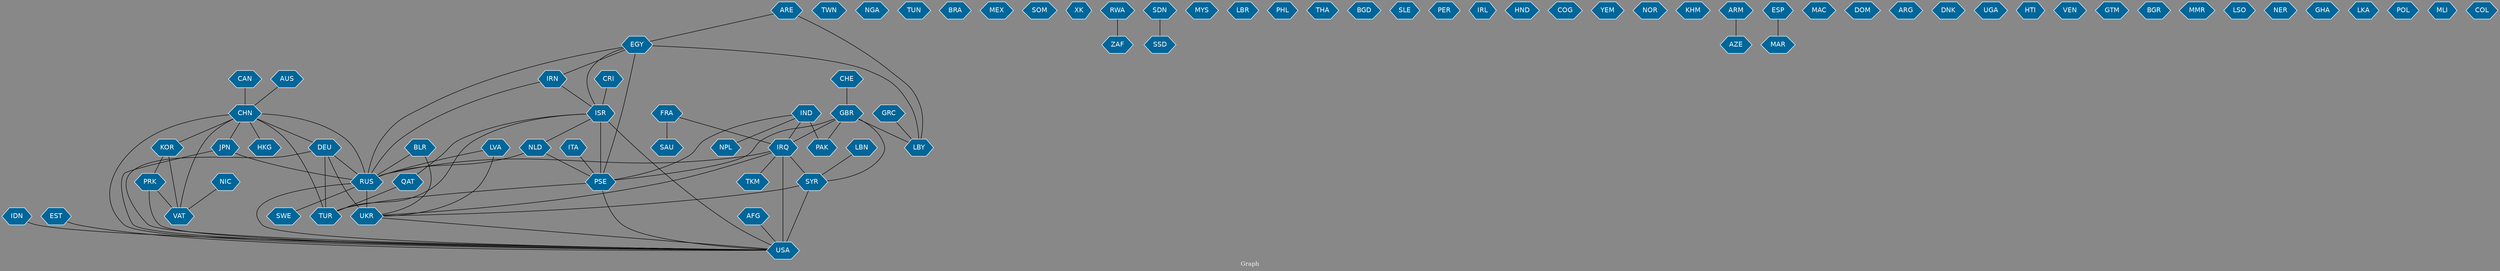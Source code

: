 // Countries together in item graph
graph {
	graph [bgcolor="#888888" fontcolor=white fontsize=12 label="Graph" outputorder=edgesfirst overlap=prism]
	node [color=white fillcolor="#006699" fontcolor=white fontname=Helvetica shape=hexagon style=filled]
	edge [arrowhead=open color=black fontcolor=white fontname=Courier fontsize=12]
		EGY [label=EGY]
		GBR [label=GBR]
		PSE [label=PSE]
		UKR [label=UKR]
		ISR [label=ISR]
		TWN [label=TWN]
		CHN [label=CHN]
		SYR [label=SYR]
		IND [label=IND]
		IRQ [label=IRQ]
		NGA [label=NGA]
		JPN [label=JPN]
		NPL [label=NPL]
		USA [label=USA]
		RUS [label=RUS]
		FRA [label=FRA]
		TUN [label=TUN]
		BRA [label=BRA]
		MEX [label=MEX]
		AFG [label=AFG]
		SOM [label=SOM]
		NLD [label=NLD]
		IRN [label=IRN]
		VAT [label=VAT]
		XK [label=XK]
		ZAF [label=ZAF]
		DEU [label=DEU]
		KOR [label=KOR]
		SSD [label=SSD]
		SDN [label=SDN]
		MYS [label=MYS]
		HKG [label=HKG]
		LBR [label=LBR]
		GRC [label=GRC]
		PAK [label=PAK]
		PHL [label=PHL]
		THA [label=THA]
		TUR [label=TUR]
		PRK [label=PRK]
		BGD [label=BGD]
		SLE [label=SLE]
		LBN [label=LBN]
		PER [label=PER]
		ITA [label=ITA]
		IRL [label=IRL]
		LBY [label=LBY]
		CAN [label=CAN]
		IDN [label=IDN]
		HND [label=HND]
		ARE [label=ARE]
		AUS [label=AUS]
		COG [label=COG]
		YEM [label=YEM]
		NOR [label=NOR]
		KHM [label=KHM]
		AZE [label=AZE]
		ARM [label=ARM]
		SAU [label=SAU]
		NIC [label=NIC]
		ESP [label=ESP]
		MAC [label=MAC]
		DOM [label=DOM]
		ARG [label=ARG]
		DNK [label=DNK]
		UGA [label=UGA]
		QAT [label=QAT]
		MAR [label=MAR]
		CHE [label=CHE]
		HTI [label=HTI]
		VEN [label=VEN]
		RWA [label=RWA]
		GTM [label=GTM]
		BGR [label=BGR]
		MMR [label=MMR]
		LSO [label=LSO]
		TKM [label=TKM]
		NER [label=NER]
		CRI [label=CRI]
		GHA [label=GHA]
		LKA [label=LKA]
		POL [label=POL]
		BLR [label=BLR]
		SWE [label=SWE]
		EST [label=EST]
		MLI [label=MLI]
		COL [label=COL]
		LVA [label=LVA]
			LVA -- UKR [weight=2]
			CAN -- CHN [weight=5]
			IRN -- RUS [weight=1]
			SYR -- USA [weight=12]
			DEU -- UKR [weight=6]
			KOR -- PRK [weight=1]
			ISR -- PSE [weight=74]
			DEU -- RUS [weight=11]
			IND -- PAK [weight=12]
			IND -- PSE [weight=1]
			CHN -- USA [weight=3]
			IRQ -- TKM [weight=1]
			NIC -- VAT [weight=1]
			CRI -- ISR [weight=2]
			EGY -- RUS [weight=1]
			EGY -- PSE [weight=1]
			IRQ -- USA [weight=19]
			ISR -- QAT [weight=1]
			NLD -- RUS [weight=1]
			IDN -- USA [weight=1]
			NLD -- PSE [weight=1]
			LVA -- RUS [weight=2]
			EGY -- ISR [weight=1]
			BLR -- RUS [weight=1]
			CHN -- VAT [weight=2]
			CHE -- GBR [weight=1]
			GBR -- PAK [weight=1]
			ISR -- TUR [weight=1]
			RWA -- ZAF [weight=1]
			KOR -- VAT [weight=12]
			GBR -- LBY [weight=1]
			SYR -- UKR [weight=1]
			DEU -- TUR [weight=3]
			IRQ -- RUS [weight=1]
			AFG -- USA [weight=8]
			IND -- IRQ [weight=2]
			BLR -- UKR [weight=1]
			IRQ -- UKR [weight=1]
			ISR -- NLD [weight=1]
			RUS -- USA [weight=2]
			FRA -- SAU [weight=4]
			CHN -- JPN [weight=2]
			CHN -- DEU [weight=1]
			JPN -- RUS [weight=2]
			UKR -- USA [weight=3]
			RUS -- UKR [weight=72]
			IRN -- ISR [weight=2]
			CHN -- TUR [weight=1]
			GRC -- LBY [weight=1]
			PSE -- TUR [weight=1]
			QAT -- TUR [weight=1]
			CHN -- RUS [weight=1]
			GBR -- PSE [weight=1]
			LBN -- SYR [weight=3]
			ISR -- USA [weight=3]
			SDN -- SSD [weight=3]
			ESP -- MAR [weight=1]
			DEU -- USA [weight=1]
			FRA -- IRQ [weight=3]
			JPN -- USA [weight=1]
			PRK -- VAT [weight=1]
			EGY -- LBY [weight=2]
			AUS -- CHN [weight=1]
			ARE -- EGY [weight=1]
			PSE -- USA [weight=3]
			ARE -- LBY [weight=1]
			PRK -- USA [weight=1]
			CHN -- KOR [weight=1]
			EGY -- IRN [weight=1]
			GBR -- IRQ [weight=4]
			ARM -- AZE [weight=1]
			EST -- USA [weight=2]
			IND -- NPL [weight=4]
			RUS -- SWE [weight=1]
			GBR -- SYR [weight=3]
			ITA -- PSE [weight=3]
			CHN -- HKG [weight=5]
			IRQ -- SYR [weight=1]
}
